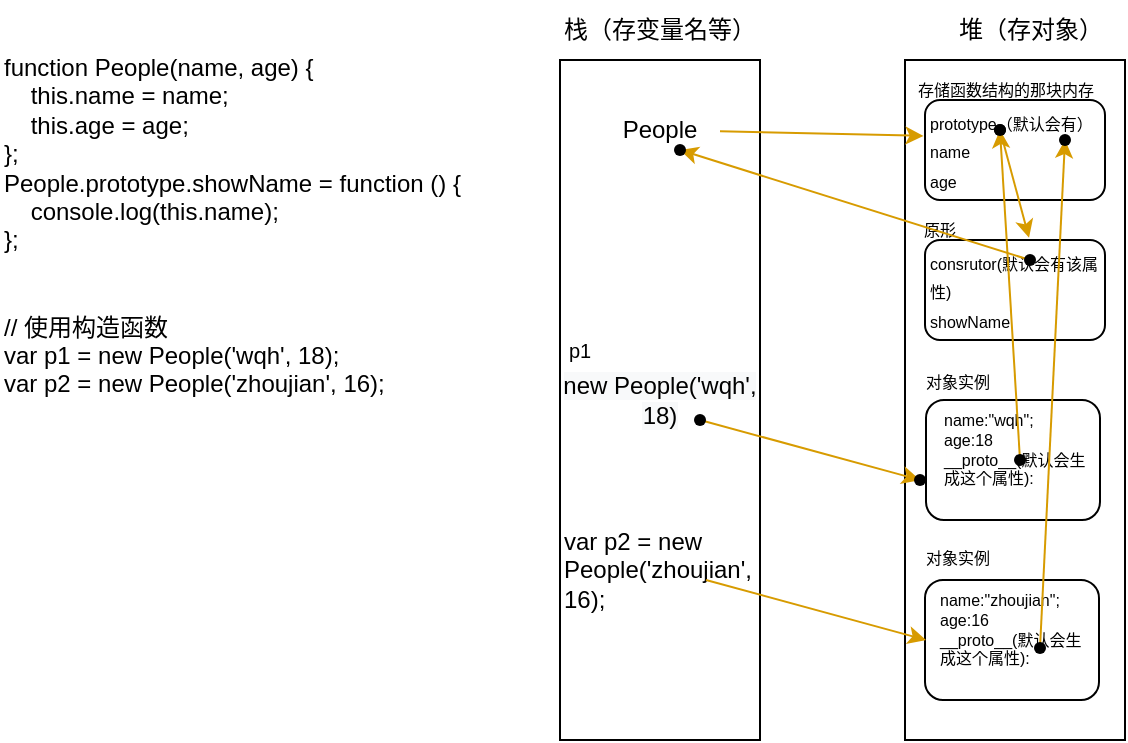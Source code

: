 <mxfile version="20.3.0" type="device"><diagram id="lu8Ban0n0C4W97PRtDOm" name="Page-1"><mxGraphModel dx="787" dy="516" grid="1" gridSize="10" guides="1" tooltips="1" connect="1" arrows="1" fold="1" page="1" pageScale="1" pageWidth="850" pageHeight="1100" math="0" shadow="0"><root><mxCell id="0"/><mxCell id="1" parent="0"/><mxCell id="ZootDZwGA1PnGgHoCUu4-3" value="function People(name, age) {&lt;br&gt;&amp;nbsp; &amp;nbsp; this.name = name;&lt;br&gt;&amp;nbsp; &amp;nbsp; this.age = age;&lt;br&gt;};&lt;br&gt;People.prototype.showName = function () {&lt;br&gt;&amp;nbsp; &amp;nbsp; console.log(this.name);&lt;br&gt;};&lt;br&gt;&lt;br&gt;&lt;br&gt;// 使用构造函数&lt;br&gt;var p1 = new People('wqh', 18);&lt;br&gt;var p2 = new People('zhoujian', 16);" style="text;whiteSpace=wrap;html=1;" vertex="1" parent="1"><mxGeometry x="30" y="30" width="260" height="180" as="geometry"/></mxCell><mxCell id="uSm8mllN0qjTiC4JlU_U-1" value="&lt;meta charset=&quot;utf-8&quot;&gt;&lt;span style=&quot;color: rgb(0, 0, 0); font-family: Helvetica; font-size: 12px; font-style: normal; font-variant-ligatures: normal; font-variant-caps: normal; font-weight: 400; letter-spacing: normal; orphans: 2; text-align: left; text-indent: 0px; text-transform: none; widows: 2; word-spacing: 0px; -webkit-text-stroke-width: 0px; background-color: rgb(248, 249, 250); text-decoration-thickness: initial; text-decoration-style: initial; text-decoration-color: initial; float: none; display: inline !important;&quot;&gt;new People('wqh', 18)&lt;/span&gt;" style="rounded=0;whiteSpace=wrap;html=1;" vertex="1" parent="1"><mxGeometry x="310" y="40" width="100" height="340" as="geometry"/></mxCell><mxCell id="uSm8mllN0qjTiC4JlU_U-2" value="" style="rounded=0;whiteSpace=wrap;html=1;" vertex="1" parent="1"><mxGeometry x="482.5" y="40" width="110" height="340" as="geometry"/></mxCell><mxCell id="uSm8mllN0qjTiC4JlU_U-4" value="栈（存变量名等）" style="text;html=1;strokeColor=none;fillColor=none;align=center;verticalAlign=middle;whiteSpace=wrap;rounded=0;" vertex="1" parent="1"><mxGeometry x="310" y="10" width="100" height="30" as="geometry"/></mxCell><mxCell id="uSm8mllN0qjTiC4JlU_U-5" value="堆（存对象）" style="text;html=1;strokeColor=none;fillColor=none;align=center;verticalAlign=middle;whiteSpace=wrap;rounded=0;" vertex="1" parent="1"><mxGeometry x="507.5" y="10" width="75" height="30" as="geometry"/></mxCell><mxCell id="uSm8mllN0qjTiC4JlU_U-7" value="People" style="text;html=1;strokeColor=none;fillColor=none;align=center;verticalAlign=middle;whiteSpace=wrap;rounded=0;" vertex="1" parent="1"><mxGeometry x="330" y="60" width="60" height="30" as="geometry"/></mxCell><mxCell id="uSm8mllN0qjTiC4JlU_U-8" value="&lt;font style=&quot;font-size: 8px;&quot;&gt;prototype（默认会有）&lt;br&gt;name&lt;br&gt;age&lt;br&gt;&lt;/font&gt;" style="rounded=1;whiteSpace=wrap;html=1;align=left;" vertex="1" parent="1"><mxGeometry x="492.5" y="60" width="90" height="50" as="geometry"/></mxCell><mxCell id="uSm8mllN0qjTiC4JlU_U-9" value="&lt;font style=&quot;font-size: 8px;&quot;&gt;consrutor(默认会有该属性)&lt;br&gt;showName&lt;br&gt;&lt;/font&gt;" style="rounded=1;whiteSpace=wrap;html=1;align=left;" vertex="1" parent="1"><mxGeometry x="492.5" y="130" width="90" height="50" as="geometry"/></mxCell><mxCell id="uSm8mllN0qjTiC4JlU_U-10" value="" style="endArrow=classic;html=1;rounded=0;fontFamily=Helvetica;fontSize=36;fillColor=#ffe6cc;strokeColor=#d79b00;entryX=-0.008;entryY=0.359;entryDx=0;entryDy=0;entryPerimeter=0;" edge="1" source="uSm8mllN0qjTiC4JlU_U-7" target="uSm8mllN0qjTiC4JlU_U-8" parent="1"><mxGeometry width="50" height="50" relative="1" as="geometry"><mxPoint x="290" y="200" as="sourcePoint"/><mxPoint x="340" y="150" as="targetPoint"/></mxGeometry></mxCell><mxCell id="uSm8mllN0qjTiC4JlU_U-13" value="" style="endArrow=classic;html=1;rounded=0;fontFamily=Helvetica;fontSize=36;fillColor=#ffe6cc;strokeColor=#d79b00;exitX=0.575;exitY=0.039;exitDx=0;exitDy=0;exitPerimeter=0;entryX=0.578;entryY=-0.023;entryDx=0;entryDy=0;entryPerimeter=0;" edge="1" source="uSm8mllN0qjTiC4JlU_U-14" target="uSm8mllN0qjTiC4JlU_U-9" parent="1"><mxGeometry width="50" height="50" relative="1" as="geometry"><mxPoint x="547.5" y="50" as="sourcePoint"/><mxPoint x="597.5" as="targetPoint"/></mxGeometry></mxCell><mxCell id="uSm8mllN0qjTiC4JlU_U-14" value="" style="shape=waypoint;sketch=0;fillStyle=solid;size=6;pointerEvents=1;points=[];fillColor=none;resizable=0;rotatable=0;perimeter=centerPerimeter;snapToPoint=1;fontFamily=Helvetica;fontSize=36;" vertex="1" parent="1"><mxGeometry x="510" y="55" width="40" height="40" as="geometry"/></mxCell><mxCell id="uSm8mllN0qjTiC4JlU_U-16" value="原形" style="text;html=1;strokeColor=none;fillColor=none;align=center;verticalAlign=middle;whiteSpace=wrap;rounded=0;fontSize=8;" vertex="1" parent="1"><mxGeometry x="470" y="110" width="60" height="30" as="geometry"/></mxCell><mxCell id="uSm8mllN0qjTiC4JlU_U-17" value="存储函数结构的那块内存" style="text;html=1;strokeColor=none;fillColor=none;align=center;verticalAlign=middle;whiteSpace=wrap;rounded=0;fontSize=8;" vertex="1" parent="1"><mxGeometry x="482.5" y="40" width="100" height="30" as="geometry"/></mxCell><mxCell id="uSm8mllN0qjTiC4JlU_U-21" value="" style="endArrow=classic;html=1;rounded=0;fontFamily=Helvetica;fontSize=36;fillColor=#ffe6cc;strokeColor=#d79b00;" edge="1" source="uSm8mllN0qjTiC4JlU_U-22" target="uSm8mllN0qjTiC4JlU_U-23" parent="1"><mxGeometry width="50" height="50" relative="1" as="geometry"><mxPoint x="200" y="360" as="sourcePoint"/><mxPoint x="250" y="310" as="targetPoint"/></mxGeometry></mxCell><mxCell id="uSm8mllN0qjTiC4JlU_U-22" value="" style="shape=waypoint;sketch=0;fillStyle=solid;size=6;pointerEvents=1;points=[];fillColor=none;resizable=0;rotatable=0;perimeter=centerPerimeter;snapToPoint=1;fontFamily=Helvetica;fontSize=36;" vertex="1" parent="1"><mxGeometry x="525" y="120" width="40" height="40" as="geometry"/></mxCell><mxCell id="uSm8mllN0qjTiC4JlU_U-23" value="" style="shape=waypoint;sketch=0;fillStyle=solid;size=6;pointerEvents=1;points=[];fillColor=none;resizable=0;rotatable=0;perimeter=centerPerimeter;snapToPoint=1;fontFamily=Helvetica;fontSize=36;" vertex="1" parent="1"><mxGeometry x="350" y="65" width="40" height="40" as="geometry"/></mxCell><mxCell id="uSm8mllN0qjTiC4JlU_U-24" value="" style="rounded=1;whiteSpace=wrap;html=1;fontSize=8;" vertex="1" parent="1"><mxGeometry x="493" y="210" width="87" height="60" as="geometry"/></mxCell><mxCell id="uSm8mllN0qjTiC4JlU_U-25" value="" style="endArrow=classic;html=1;rounded=0;fontFamily=Helvetica;fontSize=36;fillColor=#ffe6cc;strokeColor=#d79b00;" edge="1" source="uSm8mllN0qjTiC4JlU_U-26" target="uSm8mllN0qjTiC4JlU_U-27" parent="1"><mxGeometry width="50" height="50" relative="1" as="geometry"><mxPoint x="400" y="350" as="sourcePoint"/><mxPoint x="450" y="300" as="targetPoint"/></mxGeometry></mxCell><mxCell id="uSm8mllN0qjTiC4JlU_U-26" value="" style="shape=waypoint;sketch=0;fillStyle=solid;size=6;pointerEvents=1;points=[];fillColor=none;resizable=0;rotatable=0;perimeter=centerPerimeter;snapToPoint=1;fontFamily=Helvetica;fontSize=36;" vertex="1" parent="1"><mxGeometry x="360" y="200" width="40" height="40" as="geometry"/></mxCell><mxCell id="uSm8mllN0qjTiC4JlU_U-27" value="" style="shape=waypoint;sketch=0;fillStyle=solid;size=6;pointerEvents=1;points=[];fillColor=none;resizable=0;rotatable=0;perimeter=centerPerimeter;snapToPoint=1;fontFamily=Helvetica;fontSize=36;" vertex="1" parent="1"><mxGeometry x="470" y="230" width="40" height="40" as="geometry"/></mxCell><mxCell id="uSm8mllN0qjTiC4JlU_U-28" value="对象实例" style="text;html=1;strokeColor=none;fillColor=none;align=center;verticalAlign=middle;whiteSpace=wrap;rounded=0;fontSize=8;" vertex="1" parent="1"><mxGeometry x="479" y="186" width="60" height="30" as="geometry"/></mxCell><mxCell id="uSm8mllN0qjTiC4JlU_U-30" value="name:&quot;wqh&quot;;&lt;br&gt;age:18&lt;br&gt;__proto__(默认会生成这个属性):" style="text;html=1;strokeColor=none;fillColor=none;align=left;verticalAlign=middle;whiteSpace=wrap;rounded=0;fontSize=8;" vertex="1" parent="1"><mxGeometry x="500" y="220" width="80" height="30" as="geometry"/></mxCell><mxCell id="uSm8mllN0qjTiC4JlU_U-31" value="" style="endArrow=classic;html=1;rounded=0;fontFamily=Helvetica;fontSize=36;fillColor=#ffe6cc;strokeColor=#d79b00;" edge="1" source="uSm8mllN0qjTiC4JlU_U-32" target="uSm8mllN0qjTiC4JlU_U-33" parent="1"><mxGeometry width="50" height="50" relative="1" as="geometry"><mxPoint x="200" y="380" as="sourcePoint"/><mxPoint x="250" y="330" as="targetPoint"/></mxGeometry></mxCell><mxCell id="uSm8mllN0qjTiC4JlU_U-32" value="" style="shape=waypoint;sketch=0;fillStyle=solid;size=6;pointerEvents=1;points=[];fillColor=none;resizable=0;rotatable=0;perimeter=centerPerimeter;snapToPoint=1;fontFamily=Helvetica;fontSize=36;" vertex="1" parent="1"><mxGeometry x="520" y="220" width="40" height="40" as="geometry"/></mxCell><mxCell id="uSm8mllN0qjTiC4JlU_U-33" value="" style="shape=waypoint;sketch=0;fillStyle=solid;size=6;pointerEvents=1;points=[];fillColor=none;resizable=0;rotatable=0;perimeter=centerPerimeter;snapToPoint=1;fontFamily=Helvetica;fontSize=36;" vertex="1" parent="1"><mxGeometry x="510" y="55" width="40" height="40" as="geometry"/></mxCell><mxCell id="uSm8mllN0qjTiC4JlU_U-34" value="&lt;font style=&quot;font-size: 10px;&quot;&gt;p1&lt;/font&gt;" style="text;html=1;strokeColor=none;fillColor=none;align=center;verticalAlign=middle;whiteSpace=wrap;rounded=0;fontSize=8;" vertex="1" parent="1"><mxGeometry x="290" y="170" width="60" height="30" as="geometry"/></mxCell><mxCell id="uSm8mllN0qjTiC4JlU_U-36" value="&lt;span style=&quot;font-size: 12px;&quot;&gt;var p2 = new People('zhoujian', 16);&lt;/span&gt;" style="text;html=1;strokeColor=none;fillColor=none;align=left;verticalAlign=middle;whiteSpace=wrap;rounded=0;fontSize=10;" vertex="1" parent="1"><mxGeometry x="310" y="280" width="60" height="30" as="geometry"/></mxCell><mxCell id="uSm8mllN0qjTiC4JlU_U-37" value="" style="rounded=1;whiteSpace=wrap;html=1;fontSize=8;" vertex="1" parent="1"><mxGeometry x="492.5" y="300" width="87" height="60" as="geometry"/></mxCell><mxCell id="uSm8mllN0qjTiC4JlU_U-38" value="name:&quot;zhoujian&quot;;&lt;br&gt;age:16&lt;br&gt;__proto__(默认会生成这个属性):" style="text;html=1;strokeColor=none;fillColor=none;align=left;verticalAlign=middle;whiteSpace=wrap;rounded=0;fontSize=8;" vertex="1" parent="1"><mxGeometry x="497.5" y="310" width="80" height="30" as="geometry"/></mxCell><mxCell id="uSm8mllN0qjTiC4JlU_U-39" value="对象实例" style="text;html=1;strokeColor=none;fillColor=none;align=center;verticalAlign=middle;whiteSpace=wrap;rounded=0;fontSize=8;" vertex="1" parent="1"><mxGeometry x="479" y="274" width="60" height="30" as="geometry"/></mxCell><mxCell id="uSm8mllN0qjTiC4JlU_U-40" value="" style="endArrow=classic;html=1;rounded=0;fontFamily=Helvetica;fontSize=36;fillColor=#ffe6cc;strokeColor=#d79b00;" edge="1" parent="1"><mxGeometry width="50" height="50" relative="1" as="geometry"><mxPoint x="383" y="300" as="sourcePoint"/><mxPoint x="493" y="330" as="targetPoint"/></mxGeometry></mxCell><mxCell id="uSm8mllN0qjTiC4JlU_U-41" value="" style="endArrow=classic;html=1;rounded=0;fontFamily=Helvetica;fontSize=36;fillColor=#ffe6cc;strokeColor=#d79b00;" edge="1" source="uSm8mllN0qjTiC4JlU_U-42" target="uSm8mllN0qjTiC4JlU_U-43" parent="1"><mxGeometry width="50" height="50" relative="1" as="geometry"><mxPoint x="120" y="404" as="sourcePoint"/><mxPoint x="170" y="354" as="targetPoint"/></mxGeometry></mxCell><mxCell id="uSm8mllN0qjTiC4JlU_U-42" value="" style="shape=waypoint;sketch=0;fillStyle=solid;size=6;pointerEvents=1;points=[];fillColor=none;resizable=0;rotatable=0;perimeter=centerPerimeter;snapToPoint=1;fontFamily=Helvetica;fontSize=36;" vertex="1" parent="1"><mxGeometry x="530" y="314" width="40" height="40" as="geometry"/></mxCell><mxCell id="uSm8mllN0qjTiC4JlU_U-43" value="" style="shape=waypoint;sketch=0;fillStyle=solid;size=6;pointerEvents=1;points=[];fillColor=none;resizable=0;rotatable=0;perimeter=centerPerimeter;snapToPoint=1;fontFamily=Helvetica;fontSize=36;" vertex="1" parent="1"><mxGeometry x="542.5" y="60" width="40" height="40" as="geometry"/></mxCell></root></mxGraphModel></diagram></mxfile>
